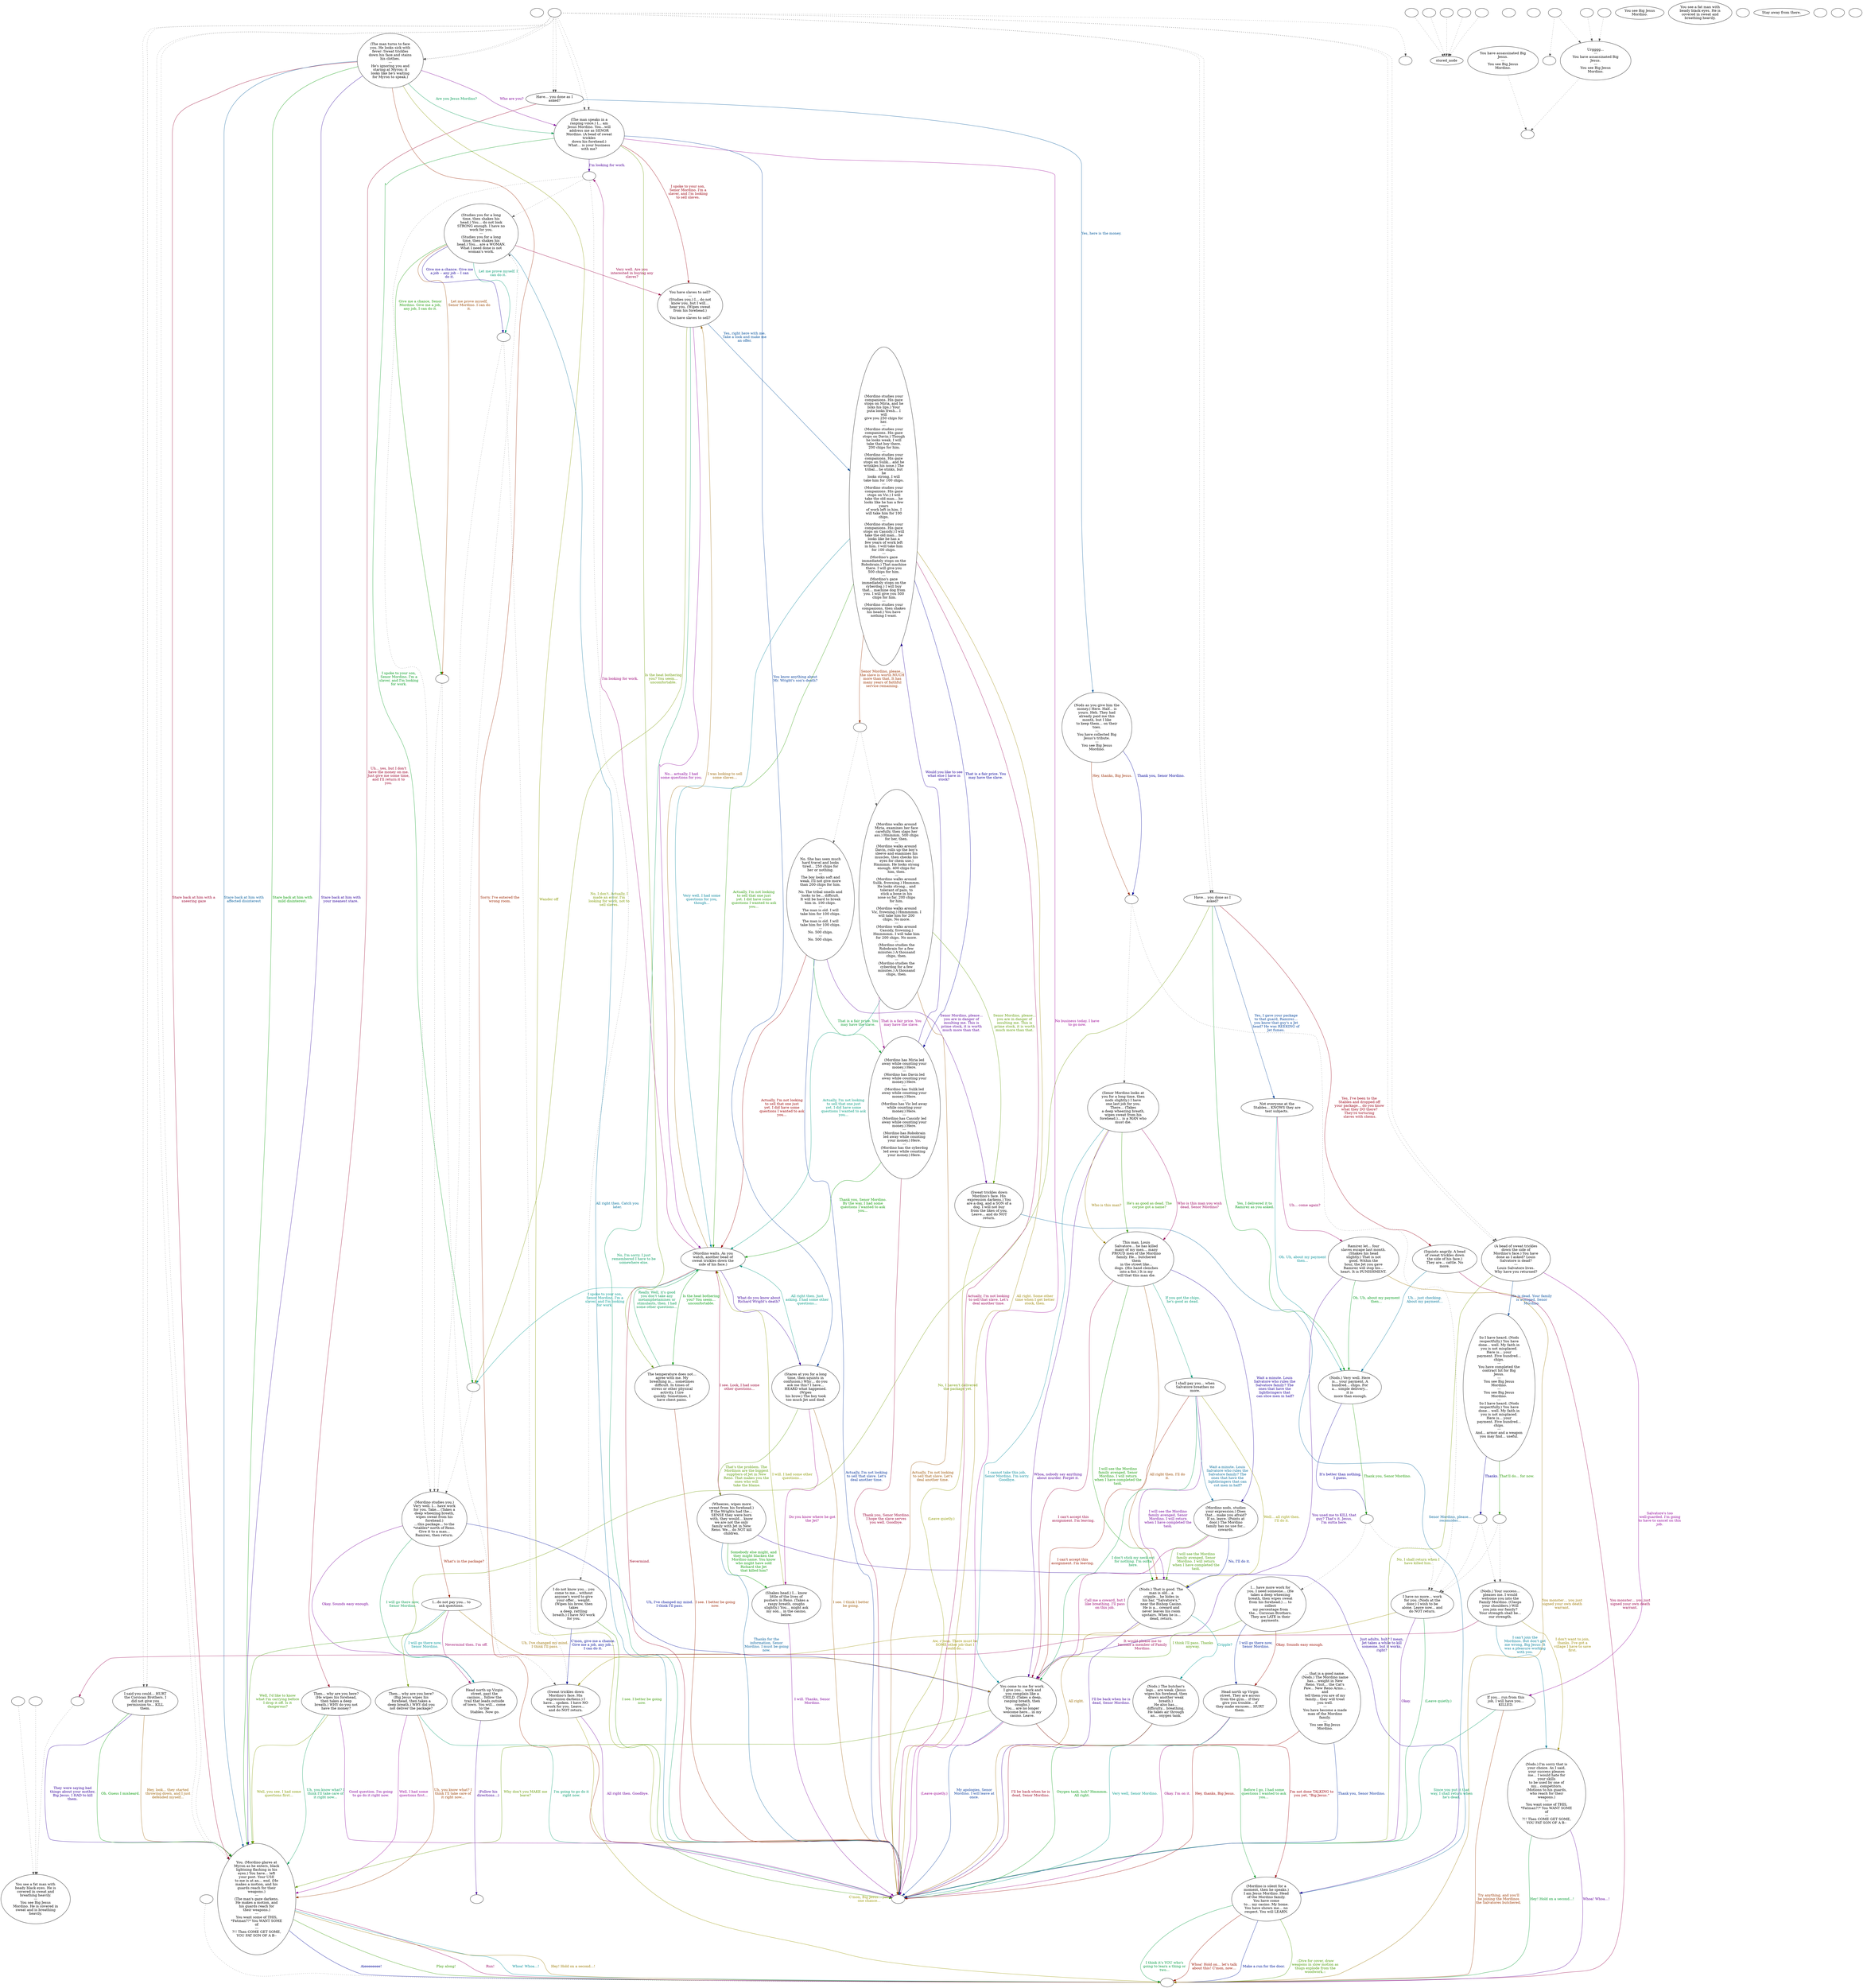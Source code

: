 digraph ncBigJes {
  "checkPartyMembersNearDoor" [style=filled       fillcolor="#FFFFFF"       color="#000000"]
  "checkPartyMembersNearDoor" [label=""]
  "ChooseFromList" [style=filled       fillcolor="#FFFFFF"       color="#000000"]
  "ChooseFromList" [label="You see a fat man with\nbeady black eyes. He is\ncovered in sweat and\nbreathing heavily.\n---\nYou see Big Jesus\nMordino. He is covered in\nsweat and is breathing\nheavily."]
  "CLICK_PREV" [style=filled       fillcolor="#FFFFFF"       color="#000000"]
  "CLICK_PREV" -> "ChooseFromList" [style=dotted color="#555555"]
  "CLICK_PREV" [label=""]
  "CLICK_0" [style=filled       fillcolor="#FFFFFF"       color="#000000"]
  "CLICK_0" -> "stored_node" [style=dotted color="#555555"]
  "CLICK_0" [label=""]
  "CLICK_1" [style=filled       fillcolor="#FFFFFF"       color="#000000"]
  "CLICK_1" -> "stored_node" [style=dotted color="#555555"]
  "CLICK_1" [label=""]
  "CLICK_2" [style=filled       fillcolor="#FFFFFF"       color="#000000"]
  "CLICK_2" -> "stored_node" [style=dotted color="#555555"]
  "CLICK_2" [label=""]
  "CLICK_3" [style=filled       fillcolor="#FFFFFF"       color="#000000"]
  "CLICK_3" -> "stored_node" [style=dotted color="#555555"]
  "CLICK_3" [label=""]
  "CLICK_4" [style=filled       fillcolor="#FFFFFF"       color="#000000"]
  "CLICK_4" -> "stored_node" [style=dotted color="#555555"]
  "CLICK_4" [label=""]
  "CLICK_MORE" [style=filled       fillcolor="#FFFFFF"       color="#000000"]
  "CLICK_MORE" -> "ChooseFromList" [style=dotted color="#555555"]
  "CLICK_MORE" [label=""]
  "start" [style=filled       fillcolor="#FFFFFF"       color="#000000"]
  "start" [label=""]
  "critter_p_proc" [style=filled       fillcolor="#FFFFFF"       color="#000000"]
  "critter_p_proc" [label=""]
  "pickup_p_proc" [style=filled       fillcolor="#FFFFFF"       color="#000000"]
  "pickup_p_proc" -> "Node998" [style=dotted color="#555555"]
  "pickup_p_proc" [label=""]
  "talk_p_proc" [style=filled       fillcolor="#FFFFFF"       color="#000000"]
  "talk_p_proc" -> "Node006" [style=dotted color="#555555"]
  "talk_p_proc" -> "Node006" [style=dotted color="#555555"]
  "talk_p_proc" -> "Node003" [style=dotted color="#555555"]
  "talk_p_proc" -> "Node021" [style=dotted color="#555555"]
  "talk_p_proc" -> "Node021" [style=dotted color="#555555"]
  "talk_p_proc" -> "Node028" [style=dotted color="#555555"]
  "talk_p_proc" -> "Node028" [style=dotted color="#555555"]
  "talk_p_proc" -> "Node029" [style=dotted color="#555555"]
  "talk_p_proc" -> "Node029" [style=dotted color="#555555"]
  "talk_p_proc" -> "Node039" [style=dotted color="#555555"]
  "talk_p_proc" -> "Node039" [style=dotted color="#555555"]
  "talk_p_proc" -> "Node007" [style=dotted color="#555555"]
  "talk_p_proc" -> "Node007" [style=dotted color="#555555"]
  "talk_p_proc" -> "Node005" [style=dotted color="#555555"]
  "talk_p_proc" -> "Node005" [style=dotted color="#555555"]
  "talk_p_proc" [label=""]
  "destroy_p_proc" [style=filled       fillcolor="#FFFFFF"       color="#000000"]
  "destroy_p_proc" [label=""]
  "look_at_p_proc" [style=filled       fillcolor="#FFFFFF"       color="#000000"]
  "look_at_p_proc" [label="You see Big Jesus\nMordino."]
  "description_p_proc" [style=filled       fillcolor="#FFFFFF"       color="#000000"]
  "description_p_proc" [label="You see a fat man with\nbeady black eyes. He is\ncovered in sweat and\nbreathing heavily."]
  "use_skill_on_p_proc" [style=filled       fillcolor="#FFFFFF"       color="#000000"]
  "use_skill_on_p_proc" [label=""]
  "damage_p_proc" [style=filled       fillcolor="#FFFFFF"       color="#000000"]
  "damage_p_proc" [label="Stay away from there."]
  "map_enter_p_proc" [style=filled       fillcolor="#FFFFFF"       color="#000000"]
  "map_enter_p_proc" [label=""]
  "map_exit_p_proc" [style=filled       fillcolor="#FFFFFF"       color="#000000"]
  "map_exit_p_proc" -> "destroy_p_proc" [style=dotted color="#555555"]
  "map_exit_p_proc" [label="You have assassinated Big\nJesus.\n---\nYou see Big Jesus\nMordino."]
  "timed_event_p_proc" [style=filled       fillcolor="#FFFFFF"       color="#000000"]
  "timed_event_p_proc" -> "Node004" [style=dotted color="#555555"]
  "timed_event_p_proc" -> "Node002" [style=dotted color="#555555"]
  "timed_event_p_proc" [label=""]
  "map_update_p_proc" [style=filled       fillcolor="#FFFFFF"       color="#000000"]
  "map_update_p_proc" [label=""]
  "Node998" [style=filled       fillcolor="#FFFFFF"       color="#000000"]
  "Node998" [label=""]
  "Node999" [style=filled       fillcolor="#FFFFFF"       color="#000000"]
  "Node999" [label=""]
  "Node001" [style=filled       fillcolor="#FFFFFF"       color="#000000"]
  "Node001" [label=""]
  "Node002" [style=filled       fillcolor="#FFFFFF"       color="#000000"]
  "Node002" [label=""]
  "Node003" [style=filled       fillcolor="#FFFFFF"       color="#000000"]
  "Node003" [label=""]
  "Node004" [style=filled       fillcolor="#FFFFFF"       color="#000000"]
  "Node004" -> "destroy_p_proc" [style=dotted color="#555555"]
  "Node004" [label="Urgggg...\n---\nYou have assassinated Big\nJesus.\n---\nYou see Big Jesus\nMordino."]
  "Node005" [style=filled       fillcolor="#FFFFFF"       color="#000000"]
  "Node005" [label="(The man turns to face\nyou. He looks sick with\nfever: Sweat trickles\ndown his face and stains\nhis clothes.\n---\nHe's ignoring you and\nstaring at Myron; it\nlooks like he's waiting\nfor Myron to speak.)"]
  "Node005" -> "Node006" [label="Stare back at him with\nyour meanest stare." color="#2B0099" fontcolor="#2B0099"]
  "Node005" -> "Node006" [label="Stare back at him with\nmild disinterest." color="#019900" fontcolor="#019900"]
  "Node005" -> "Node006" [label="Stare back at him with a\nsneering gaze" color="#99002E" fontcolor="#99002E"]
  "Node005" -> "Node006" [label="Stare back at him with\naffected disinterest" color="#005A99" fontcolor="#005A99"]
  "Node005" -> "Node999" [label="Wander off" color="#879900" fontcolor="#879900"]
  "Node005" -> "Node007" [label="Who are you?" color="#7E0099" fontcolor="#7E0099"]
  "Node005" -> "Node007" [label="Are you Jesus Mordino?" color="#009952" fontcolor="#009952"]
  "Node005" -> "Node999" [label="Sorry. I've entered the\nwrong room." color="#992500" fontcolor="#992500"]
  "Node006" [style=filled       fillcolor="#FFFFFF"       color="#000000"]
  "Node006" [label="You. (Mordino glares at\nMyron as he enters, black\nlightning flashing in his\neyes.) You have… left\nyour post. Your USE\nto me is at an… end. (He\nmakes a motion, and his\nguards reach for their\nweapons.)\n---\n(The man's gaze darkens.\nHe makes a motion, and\nhis guards reach for\ntheir weapons.)\n---\nYou want some of THIS,\n*Fatman?!* You WANT SOME\nof\n---\n?!! Then COME GET SOME,\nYOU FAT SON OF A B--"]
  "Node006" -> "Node998" [label="Aieeeeeeee!" color="#000899" fontcolor="#000899"]
  "Node006" -> "Node998" [label="Play along!" color="#349900" fontcolor="#349900"]
  "Node006" -> "Node998" [label="Run!" color="#990061" fontcolor="#990061"]
  "Node006" -> "Node998" [label="Whoa! Whoa…!" color="#008E99" fontcolor="#008E99"]
  "Node006" -> "Node998" [label="Hey! Hold on a second...!" color="#997800" fontcolor="#997800"]
  "Node007" [style=filled       fillcolor="#FFFFFF"       color="#000000"]
  "Node007" [label="(The man speaks in a\nrasping voice.) I… am\nJesus Mordino. You…will\naddress me as SENOR\nMordino. (A bead of sweat\ntrickles\ndown his forehead.)\nWhat… is your business\nwith me?"]
  "Node007" -> "Node990" [label="I'm looking for work." color="#4B0099" fontcolor="#4B0099"]
  "Node007" -> "Node989" [label="I spoke to your son,\nSenor Mordino. I'm a\nslaver, and I'm looking\nfor work." color="#00991E" fontcolor="#00991E"]
  "Node007" -> "Node012" [label="I spoke to your son,\nSenor Mordino. I'm a\nslaver, and I'm looking\nto sell slaves." color="#99000E" fontcolor="#99000E"]
  "Node007" -> "Node046" [label="You know anything about\nMr. Wright's son's death?" color="#003B99" fontcolor="#003B99"]
  "Node007" -> "Node049" [label="Is the heat bothering\nyou? You seem…\nuncomfortable." color="#679900" fontcolor="#679900"]
  "Node007" -> "Node999" [label="No business today. I have\nto go now." color="#990094" fontcolor="#990094"]
  "Node008" [style=filled       fillcolor="#FFFFFF"       color="#000000"]
  "Node008" [label="(Studies you for a long\ntime, then shakes his\nhead.) You… do not look\nSTRONG enough. I have no\nwork for you.\n---\n(Studies you for a long\ntime, then shakes his\nhead.) You… are a WOMAN.\nWhat I need done is not\nwoman's work."]
  "Node008" -> "Node988" [label="Let me prove myself. I\ncan do it." color="#009971" fontcolor="#009971"]
  "Node008" -> "Node987" [label="Let me prove myself,\nSenor Mordino. I can do\nit." color="#994500" fontcolor="#994500"]
  "Node008" -> "Node988" [label="Give me a chance. Give me\na job -- any job -- I can\ndo it." color="#180099" fontcolor="#180099"]
  "Node008" -> "Node987" [label="Give me a chance, Senor\nMordino. Give me a job,\nany job, I can do it." color="#159900" fontcolor="#159900"]
  "Node008" -> "Node012" [label="Very well. Are you\ninterested in buying any\nslaves?" color="#990041" fontcolor="#990041"]
  "Node008" -> "Node999" [label="All right then. Catch you\nlater." color="#006E99" fontcolor="#006E99"]
  "Node009" [style=filled       fillcolor="#FFFFFF"       color="#000000"]
  "Node009" [label="(Sweat trickles down\nMordino's face. His\nexpression darkens.) I\nhave… spoken. I have NO\nwork for you. Leave...\nand do NOT return."]
  "Node009" -> "Node998" [label="C'mon, Big Jesus… just\none chance…" color="#999700" fontcolor="#999700"]
  "Node009" -> "Node999" [label="All right then. Goodbye." color="#6B0099" fontcolor="#6B0099"]
  "Node010" [style=filled       fillcolor="#FFFFFF"       color="#000000"]
  "Node010" [label="(Mordino is silent for a\nmoment, then he speaks.)\nI am Jesus Mordino. Head\nof the Mordino family.\nYou have come\nto… my casino. My home.\nYou have shown me… no\nrespect. You will LEARN."]
  "Node010" -> "Node998" [label="I think it's YOU who's\ngoing to learn a thing or\ntwo..." color="#00993E" fontcolor="#00993E"]
  "Node010" -> "Node998" [label="Whoa! Hold on… let's talk\nabout this! C'mon, now…" color="#991100" fontcolor="#991100"]
  "Node010" -> "Node998" [label="Make a run for the door." color="#001B99" fontcolor="#001B99"]
  "Node010" -> "Node998" [label="::Dive for cover, draw\nweapons in slow motion as\nthugs explode from the\nwoodwork.::" color="#489900" fontcolor="#489900"]
  "Node011" [style=filled       fillcolor="#FFFFFF"       color="#000000"]
  "Node011" [label="(Mordino waits. As you\nwatch, another bead of\nsweat trickles down the\nside of his face.)"]
  "Node011" -> "Node990" [label="I'm looking for work." color="#990074" fontcolor="#990074"]
  "Node011" -> "Node989" [label="I spoke to your son,\nSenor Mordino. I'm a\nslaver, and I'm looking\nfor work." color="#009991" fontcolor="#009991"]
  "Node011" -> "Node012" [label="I was looking to sell\nsome slaves…" color="#996400" fontcolor="#996400"]
  "Node011" -> "Node046" [label="What do you know about\nRichard Wright's death?" color="#380099" fontcolor="#380099"]
  "Node011" -> "Node049" [label="Is the heat bothering\nyou? You seem…\nuncomfortable." color="#00990B" fontcolor="#00990B"]
  "Node011" -> "Node999" [label="Nevermind." color="#990022" fontcolor="#990022"]
  "Node012" [style=filled       fillcolor="#FFFFFF"       color="#000000"]
  "Node012" [label="You have slaves to sell?\n---\n(Studies you.) I… do not\nknow you, but I will…\nhear you. (Wipes sweat\nfrom his forehead.)\n---\nYou have slaves to sell?"]
  "Node012" -> "Node013" [label="Yes, right here with me.\nTake a look and make me\nan offer." color="#004E99" fontcolor="#004E99"]
  "Node012" -> "Node989" [label="No, I don't. Actually, I\nmade an error. I'm\nlooking for work, not to\nsell slaves." color="#7B9900" fontcolor="#7B9900"]
  "Node012" -> "Node011" [label="No... actually, I had\nsome questions for you." color="#8A0099" fontcolor="#8A0099"]
  "Node012" -> "Node999" [label="No, I'm sorry. I just\nremembered I have to be\nsomewhere else." color="#00995E" fontcolor="#00995E"]
  "Node013" [style=filled       fillcolor="#FFFFFF"       color="#000000"]
  "Node013" [label="(Mordino studies your\ncompanions. His gaze\nstops on Miria, and he\nlicks his lips.) Your\nputa looks fresh... I\nwill\ngive you 250 chips for\nher.\n---\n(Mordino studies your\ncompanions. His gaze\nstops on Davin.) Though\nhe looks weak, I will\ntake that boy there.\n 200 chips for him.\n---\n(Mordino studies your\ncompanions. His gaze\nstops on Sulik... and he\nwrinkles his nose.) The\ntribal... he stinks, but\nhe\nlooks strong. I will\ntake him for 100 chips.\n---\n(Mordino studies your\ncompanions. His gaze\nstops on Vic.) I will\ntake the old man... he\nlooks like he has a few\nyears\nof work left in him. I\nwill take him for 100\nchips.\n---\n(Mordino studies your\ncompanions. His gaze\nstops on Cassidy.) I will\ntake the old man... he\nlooks like he has a\nfew years of work left\nin him. I will take him\nfor 100 chips.\n---\n(Mordino's gaze\nimmediately stops on the\nRobobrain.) That machine\nthere. I will give you\n500 chips for him.\n---\n(Mordino's gaze\nimmediately stops on the\ncyberdog.) I will buy\nthat... machine dog from\nyou. I will give you 500\n chips for him.\n---\n(Mordino studies your\ncompanions, then shakes\nhis head.) You have\nnothing I want."]
  "Node013" -> "Node984" [label="Senor Mordino, please...\nthe slave is worth MUCH\nmore than that. It has\nmany years of faithful\nservice remaining." color="#993100" fontcolor="#993100"]
  "Node013" -> "Node016" [label="That is a fair price. You\nmay have the slave." color="#040099" fontcolor="#040099"]
  "Node013" -> "Node011" [label="Actually, I'm not looking\nto sell that one just\nyet. I did have some\nquestions I wanted to ask\nyou..." color="#289900" fontcolor="#289900"]
  "Node013" -> "Node999" [label="Actually, I'm not looking\nto sell that slave. Let's\ndeal another time." color="#990055" fontcolor="#990055"]
  "Node013" -> "Node011" [label="Very well. I had some\nquestions for you,\nthough..." color="#008299" fontcolor="#008299"]
  "Node013" -> "Node999" [label="All right. Some other\ntime when I get better\nstock, then." color="#998400" fontcolor="#998400"]
  "Node014" [style=filled       fillcolor="#FFFFFF"       color="#000000"]
  "Node014" [label="No. She has seen much\nhard travel and looks\ntired... 250 chips for\nher or nothing.\n---\nThe boy looks soft and\nweak. I'll not give more\nthan 200 chips for him.\n---\nNo. The tribal smells and\nlooks to be... difficult.\nIt will be hard to break\nhim in. 100 chips.\n---\nThe man is old. I will\ntake him for 100 chips.\n---\nThe man is old. I will\ntake him for 100 chips.\n---\nNo. 500 chips.\n---\nNo. 500 chips."]
  "Node014" -> "Node017" [label="Senor Mordino, please...\nyou are in danger of\ninsulting me. This is\nprime stock, it is worth\nmuch more than that." color="#570099" fontcolor="#570099"]
  "Node014" -> "Node016" [label="That is a fair price. You\nmay have the slave." color="#00992B" fontcolor="#00992B"]
  "Node014" -> "Node011" [label="Actually, I'm not looking\nto sell that one just\nyet. I did have some\nquestions I wanted to ask\nyou..." color="#990002" fontcolor="#990002"]
  "Node014" -> "Node999" [label="Actually, I'm not looking\nto sell that slave. Let's\ndeal another time." color="#002F99" fontcolor="#002F99"]
  "Node015" [style=filled       fillcolor="#FFFFFF"       color="#000000"]
  "Node015" [label="(Mordino walks around\nMiria, examines her face\ncarefully, then slaps her\nass.) Hmmmm. 500 chips\nfor her, then.\n---\n(Mordino walks around\nDavin, rolls up the boy's\nsleeve and examines his\nmuscles, then checks his\neyes for chem use.)\nHmmmm. He looks strong\nenough. 400 chips for\nhim, then.\n---\n(Mordino walks around\nSulik, frowning.) Hmmmm.\nHe looks strong... and\ntolerant of pain, to\nstick a bone in his\nnose so far. 200 chips\nfor him.\n---\n(Mordino walks around\nVic, frowning.) Hmmmmm. I\nwill take him for 200\nchips. No more.\n---\n(Mordino walks around\nCassidy, frowning.)\nHmmmmm. I will take him\nfor 200 chips. No more.\n---\n(Mordino studies the\nRobobrain for a few\nminutes.) A thousand\nchips, then.\n---\n(Mordino studies the\ncyberdog for a few\nminutes.) A thousand\nchips, then."]
  "Node015" -> "Node017" [label="Senor Mordino, please...\nyou are in danger of\ninsulting me. This is\nprime stock, it is worth\nmuch more than that." color="#5B9900" fontcolor="#5B9900"]
  "Node015" -> "Node016" [label="That is a fair price. You\nmay have the slave." color="#990088" fontcolor="#990088"]
  "Node015" -> "Node011" [label="Actually, I'm not looking\nto sell that one just\nyet. I did have some\nquestions I wanted to ask\nyou..." color="#00997D" fontcolor="#00997D"]
  "Node015" -> "Node999" [label="Actually, I'm not looking\nto sell that slave. Let's\ndeal another time." color="#995100" fontcolor="#995100"]
  "Node016" [style=filled       fillcolor="#FFFFFF"       color="#000000"]
  "Node016" [label="(Mordino has Miria led\naway while counting your\nmoney.) Here.\n---\n(Mordino has Davin led\naway while counting your\nmoney.) Here.\n---\n(Mordino has Sulik led\naway while counting your\nmoney.) Here.\n---\n(Mordino has Vic led away\nwhile counting your\nmoney.) Here.\n---\n(Mordino has Cassidy led\naway while counting your\nmoney.) Here.\n---\n(Mordino has Robobrain\nled away while counting\nyour money.) Here.\n---\n(Mordino has the cyberdog\nled away while counting\nyour money.) Here."]
  "Node016" -> "Node013" [label="Would you like to see\nwhat else I have in\nstock?" color="#240099" fontcolor="#240099"]
  "Node016" -> "Node011" [label="Thank you, Senor Mordino.\nBy the way, I had some\nquestions I wanted to ask\nyou..." color="#099900" fontcolor="#099900"]
  "Node016" -> "Node999" [label="Thank you, Senor Mordino.\nI hope the slave serves\nyou well. Goodbye." color="#990035" fontcolor="#990035"]
  "Node017" [style=filled       fillcolor="#FFFFFF"       color="#000000"]
  "Node017" [label="(Sweat trickles down\nMordino's face. His\nexpression darkens.) You\nare a dog, and a SON of a\ndog. I will not buy\nfrom the likes of you.\nLeave... and do NOT\nreturn."]
  "Node017" -> "Node010" [label="Senor Mordino, please...\nreconsider..." color="#006299" fontcolor="#006299"]
  "Node017" -> "Node999" [label="(Leave quietly.)" color="#8F9900" fontcolor="#8F9900"]
  "Node018" [style=filled       fillcolor="#FFFFFF"       color="#000000"]
  "Node018" [label="(Mordino studies you.)\nVery well. I… have work\nfor you. Take… (Takes a\ndeep wheezing breath,\nwipes sweat from his\nforehead.)\n…this package... to the\n*stables* north of Reno.\nGive it to a man...\nRamirez, then return."]
  "Node018" -> "Node020" [label="Okay. Sounds easy enough." color="#770099" fontcolor="#770099"]
  "Node018" -> "Node020" [label="I will go there now,\nSenor Mordino." color="#00994A" fontcolor="#00994A"]
  "Node018" -> "Node019" [label="What's in the package?" color="#991E00" fontcolor="#991E00"]
  "Node018" -> "Node033" [label="Uh, I've changed my mind.\nI think I'll pass." color="#000F99" fontcolor="#000F99"]
  "Node019" [style=filled       fillcolor="#FFFFFF"       color="#000000"]
  "Node019" [label="I…do not pay you... to\nask questions."]
  "Node019" -> "Node006" [label="Well, I'd like to know\nwhat I'm carrying before\nI drop it off. Is it\ndangerous?" color="#3C9900" fontcolor="#3C9900"]
  "Node019" -> "Node020" [label="Nevermind then. I'm off." color="#990068" fontcolor="#990068"]
  "Node019" -> "Node020" [label="I will go there now,\nSenor Mordino." color="#009599" fontcolor="#009599"]
  "Node019" -> "Node033" [label="Uh, I've changed my mind.\nI think I'll pass." color="#997000" fontcolor="#997000"]
  "Node020" [style=filled       fillcolor="#FFFFFF"       color="#000000"]
  "Node020" [label="Head north up Virgin\nstreet, past the\ncasinos... follow the\ntrail that leads outside\nof town. You will... come\nto the\n Stables. Now go."]
  "Node020" -> "Node982" [label="(Follow his\ndirections...)" color="#440099" fontcolor="#440099"]
  "Node021" [style=filled       fillcolor="#FFFFFF"       color="#000000"]
  "Node021" [label="Have… you done as I\nasked?"]
  "Node021" -> "Node023" [label="Yes, I delivered it to\nRamirez as you asked." color="#009917" fontcolor="#009917"]
  "Node021" -> "Node024" [label="Yes, I've been to the\nStables and dropped off\nyour package… do you know\nwhat they DO there?\nThey're torturing\n slaves with chems." color="#990016" fontcolor="#990016"]
  "Node021" -> "Node051" [label="Yes, I gave your package\nto that guard, Ramirez…\nyou know that guy's a Jet\nhead? He was REEKING of\nJet fumes." color="#004299" fontcolor="#004299"]
  "Node021" -> "Node022" [label="No, I haven't delivered\nthe package yet." color="#6F9900" fontcolor="#6F9900"]
  "Node022" [style=filled       fillcolor="#FFFFFF"       color="#000000"]
  "Node022" [label="Then... why are you here?\n(Big Jesus wipes his\nforehead, then takes a\ndeep breath.) WHY did you\nnot deliver the package?"]
  "Node022" -> "Node006" [label="Well, I had some\nquestions first..." color="#960099" fontcolor="#960099"]
  "Node022" -> "Node999" [label="I'm going to go do it\nright now." color="#00996A" fontcolor="#00996A"]
  "Node022" -> "Node006" [label="Uh, you know what? I\nthink I'll take care of\nit right now..." color="#993D00" fontcolor="#993D00"]
  "Node023" [style=filled       fillcolor="#FFFFFF"       color="#000000"]
  "Node023" [label="(Nods.) Very well. Here\nis... your payment. A\nhundred... chips. For\na... simple delivery...\nit is\n more than enough."]
  "Node023" -> "Node981" [label="It's better than nothing,\nI guess." color="#100099" fontcolor="#100099"]
  "Node023" -> "Node981" [label="Thank you, Senor Mordino." color="#1C9900" fontcolor="#1C9900"]
  "Node024" [style=filled       fillcolor="#FFFFFF"       color="#000000"]
  "Node024" [label="(Squints angrily. A bead\nof sweat trickles down\nthe side of his face.)\nThey are… cattle. No\nmore."]
  "Node024" -> "Node998" [label="You monster… you just\nsigned your own death\nwarrant." color="#990049" fontcolor="#990049"]
  "Node024" -> "Node023" [label="Uh... just checking.\nAbout my payment..." color="#007599" fontcolor="#007599"]
  "Node025" [style=filled       fillcolor="#FFFFFF"       color="#000000"]
  "Node025" [label="I have no more... work\nfor you. (Nods at the\ndoor.) I wish to be\nalone. Leave now... and\ndo NOT return."]
  "Node025" -> "Node009" [label="Aw, c'mon. There must be\nSOME other job that I\ncould do..." color="#999000" fontcolor="#999000"]
  "Node025" -> "Node999" [label="Okay." color="#630099" fontcolor="#630099"]
  "Node025" -> "Node999" [label="(Leave quietly.)" color="#009937" fontcolor="#009937"]
  "Node026" [style=filled       fillcolor="#FFFFFF"       color="#000000"]
  "Node026" [label="I… have more work for\nyou. I need someone… (He\ntakes a deep wheezing\nbreath, then wipes sweat\nfrom his forehead.) … to\ncollect\nmy percentage from\nthe... Corsican Brothers.\nThey are LATE in their\npayments."]
  "Node026" -> "Node027" [label="Okay. Sounds easy enough." color="#990A00" fontcolor="#990A00"]
  "Node026" -> "Node027" [label="I will go there now,\nSenor Mordino." color="#002399" fontcolor="#002399"]
  "Node026" -> "Node033" [label="I think I'll pass. Thanks\nanyway." color="#4F9900" fontcolor="#4F9900"]
  "Node027" [style=filled       fillcolor="#FFFFFF"       color="#000000"]
  "Node027" [label="Head north up Virgin\nstreet. They are across\nfrom the gym... if they\ngive you trouble... if\nthey make excuses... HURT\nthem."]
  "Node027" -> "Node999" [label="Okay. I'm on it." color="#99007C" fontcolor="#99007C"]
  "Node027" -> "Node999" [label="Very well, Senor Mordino." color="#009989" fontcolor="#009989"]
  "Node028" [style=filled       fillcolor="#FFFFFF"       color="#000000"]
  "Node028" [label="I said you could... HURT\nthe Corsican Brothers. I\ndid not give you\npermission to... KILL\nthem."]
  "Node028" -> "Node006" [label="Hey, look... they started\nthrowing down, and I just\ndefended myself..." color="#995D00" fontcolor="#995D00"]
  "Node028" -> "Node006" [label="They were saying bad\nthings about your mother,\nBig Jesus. I HAD to kill\nthem." color="#300099" fontcolor="#300099"]
  "Node028" -> "Node006" [label="Oh. Guess I misheard." color="#009903" fontcolor="#009903"]
  "Node029" [style=filled       fillcolor="#FFFFFF"       color="#000000"]
  "Node029" [label="Have… you done as I\nasked?"]
  "Node029" -> "Node030" [label="Uh... yes, but I don't\nhave the money on me.\nJust give me some time,\nand I'll return it to\nyou." color="#990029" fontcolor="#990029"]
  "Node029" -> "Node031" [label="Yes, here is the money." color="#005699" fontcolor="#005699"]
  "Node030" [style=filled       fillcolor="#FFFFFF"       color="#000000"]
  "Node030" [label="Then... why are you here?\n(He wipes his forehead,\nthen takes a deep\nbreath.) WHY do you not\nhave the money?"]
  "Node030" -> "Node006" [label="Well, you see, I had some\nquestions first..." color="#829900" fontcolor="#829900"]
  "Node030" -> "Node999" [label="Good question. I'm going\nto go do it right now." color="#830099" fontcolor="#830099"]
  "Node030" -> "Node006" [label="Uh, you know what? I\nthink I'll take care of\nit right now..." color="#009956" fontcolor="#009956"]
  "Node031" [style=filled       fillcolor="#FFFFFF"       color="#000000"]
  "Node031" [label="(Nods as you give him the\nmoney.) Here. Half... is\nyours. Heh. They had\nalready paid me this\nmonth, but I like\nto keep them... on their\ntoes.\n---\nYou have collected Big\nJesus's tribute.\n---\nYou see Big Jesus\nMordino."]
  "Node031" -> "Node980" [label="Hey, thanks, Big Jesus." color="#992A00" fontcolor="#992A00"]
  "Node031" -> "Node980" [label="Thank you, Senor Mordino." color="#000399" fontcolor="#000399"]
  "Node032" [style=filled       fillcolor="#FFFFFF"       color="#000000"]
  "Node032" [label="(Senor Mordino looks at\nyou for a long time, then\nnods slightly.) I have\none last job for you.\nThere… (Takes\na deep wheezing breath,\nwipes sweat from his\nforehead.)… is a MAN who\nmust die."]
  "Node032" -> "Node034" [label="He's as good as dead. The\ncorpse got a name?" color="#309900" fontcolor="#309900"]
  "Node032" -> "Node034" [label="Who is this man you wish\ndead, Senor Mordino?" color="#99005C" fontcolor="#99005C"]
  "Node032" -> "Node033" [label="I cannot take this job,\nSenor Mordino, I'm sorry.\nGoodbye." color="#008999" fontcolor="#008999"]
  "Node032" -> "Node034" [label="Who is this man?" color="#997C00" fontcolor="#997C00"]
  "Node032" -> "Node033" [label="Whoa, nobody say anything\nabout murder. Forget it." color="#500099" fontcolor="#500099"]
  "Node033" [style=filled       fillcolor="#FFFFFF"       color="#000000"]
  "Node033" [label="You come to me for work.\nI give you... work and\nyou complain like a\nCHILD. (Takes a deep,\nrasping breath, then\ncoughs.)\nYou... are no longer\nwelcome here... in my\ncasino. Leave."]
  "Node033" -> "Node010" [label="Before I go, I had some\nquestions I wanted to ask\nyou..." color="#009923" fontcolor="#009923"]
  "Node033" -> "Node010" [label="I'm not done TALKING to\nyou yet, \"Big Jesus.\"" color="#99000A" fontcolor="#99000A"]
  "Node033" -> "Node999" [label="My apologies, Senor\nMordino. I will leave at\nonce." color="#003699" fontcolor="#003699"]
  "Node033" -> "Node006" [label="Why don't you MAKE me\nleave?" color="#639900" fontcolor="#639900"]
  "Node033" -> "Node999" [label="(Leave quietly.)" color="#990090" fontcolor="#990090"]
  "Node034" [style=filled       fillcolor="#FFFFFF"       color="#000000"]
  "Node034" [label="This man, Louis\nSalvatore… he has killed\nmany of my men… many\nPROUD men of the Mordino\nfamily. He... butchered\nthem\nin the street like...\ndogs. (His hand clenches\ninto a fist.) It is my\nwill that this man die."]
  "Node034" -> "Node035" [label="If you got the chips,\nhe's good as dead." color="#009976" fontcolor="#009976"]
  "Node034" -> "Node037" [label="All right then. I'll do\nit." color="#994900" fontcolor="#994900"]
  "Node034" -> "Node036" [label="Wait a minute. Louis\nSalvatore who rules the\nSalvatore family? The\nones that have the\nlightbringers that\n can slice men in half?" color="#1D0099" fontcolor="#1D0099"]
  "Node034" -> "Node037" [label="I will see the Mordino\nfamily avenged, Senor\nMordino. I will return\nwhen I have completed the\ntask." color="#109900" fontcolor="#109900"]
  "Node034" -> "Node033" [label="I can't accept this\nassignment. I'm leaving." color="#99003D" fontcolor="#99003D"]
  "Node035" [style=filled       fillcolor="#FFFFFF"       color="#000000"]
  "Node035" [label="I shall pay you... when\nSalvatore breathes no\nmore."]
  "Node035" -> "Node036" [label="Wait a minute. Louis\nSalvatore who rules the\nSalvatore family? The\nones that have the\nlightbringers that can\n cut men in half?" color="#006999" fontcolor="#006999"]
  "Node035" -> "Node037" [label="Well... all right then.\nI'll do it." color="#969900" fontcolor="#969900"]
  "Node035" -> "Node037" [label="I will see the Mordino\nfamily avenged, Senor\nMordino. I will return\nwhen I have completed the\ntask." color="#6F0099" fontcolor="#6F0099"]
  "Node035" -> "Node033" [label="I don't stick my neck out\nfor nothing. I'm outta\nhere." color="#009943" fontcolor="#009943"]
  "Node035" -> "Node033" [label="I can't accept this\nassignment. I'm leaving." color="#991600" fontcolor="#991600"]
  "Node036" [style=filled       fillcolor="#FFFFFF"       color="#000000"]
  "Node036" [label="(Mordino nods, studies\nyour expression.) Does\nthat... make you afraid?\nIf so, leave. (Points at\ndoor.) The Mordino\nfamily has no use for...\ncowards."]
  "Node036" -> "Node037" [label="No, I'll do it." color="#001799" fontcolor="#001799"]
  "Node036" -> "Node037" [label="I will see the Mordino\nfamily avenged, Senor\nMordino. I will return\nwhen I have completed the\ntask." color="#439900" fontcolor="#439900"]
  "Node036" -> "Node033" [label="Call me a coward, but I\nlike breathing. I'll pass\non this job." color="#990070" fontcolor="#990070"]
  "Node037" [style=filled       fillcolor="#FFFFFF"       color="#000000"]
  "Node037" [label="(Nods.) That is good. The\nman is old... a\ncripple... he hides in\nhis bar, \"Salvatore's,\"\nnear the Bishop Casino.\nHe is a... coward and\nnever leaves his room\nupstairs. When he is...\ndead, return."]
  "Node037" -> "Node038" [label="Cripple?" color="#009995" fontcolor="#009995"]
  "Node037" -> "Node999" [label="All right." color="#996900" fontcolor="#996900"]
  "Node037" -> "Node999" [label="I'll be back when he is\ndead, Senor Mordino." color="#3C0099" fontcolor="#3C0099"]
  "Node038" [style=filled       fillcolor="#FFFFFF"       color="#000000"]
  "Node038" [label="(Nods.) The butcher's\nlegs... are weak. (Jesus\nwipes his forehead, then\ndraws another weak\nbreath.)\nHe also has...\ndifficulty... breathing.\nHe takes air through\nan... oxygen tank."]
  "Node038" -> "Node999" [label="Oxygen tank, huh? Hmmmm.\nAll right." color="#009910" fontcolor="#009910"]
  "Node038" -> "Node999" [label="I'll be back when he is\ndead, Senor Mordino." color="#99001D" fontcolor="#99001D"]
  "Node039" [style=filled       fillcolor="#FFFFFF"       color="#000000"]
  "Node039" [label="(A bead of sweat trickles\ndown the side of\nMordino's face.) You have\ndone as I asked? Louis\nSalvatore is dead?\n---\nLouis Salvatore lives.\nWhy have you returned?"]
  "Node039" -> "Node041" [label="He is dead. Your family\nis avenged, Senor\nMordino." color="#004A99" fontcolor="#004A99"]
  "Node039" -> "Node999" [label="No, I shall return when I\nhave killed him." color="#769900" fontcolor="#769900"]
  "Node039" -> "Node040" [label="Salvatore's too\nwell-guarded. I'm going\nto have to cancel on this\njob." color="#8F0099" fontcolor="#8F0099"]
  "Node040" [style=filled       fillcolor="#FFFFFF"       color="#000000"]
  "Node040" [label="If you... run from this\njob, I will have you...\nKILLED."]
  "Node040" -> "Node999" [label="Since you put it that\nway, I shall return when\nhe's dead." color="#009962" fontcolor="#009962"]
  "Node040" -> "Node998" [label="Try anything, and you'll\nbe joining the Mordinos\nthe Salvatores butchered." color="#993600" fontcolor="#993600"]
  "Node041" [style=filled       fillcolor="#FFFFFF"       color="#000000"]
  "Node041" [label="So I have heard. (Nods\nrespectfully.) You have\ndone... well. My faith in\nyou is not misplaced.\nHere is... your\npayment. Five hundred...\nchips.\n---\nYou have completed the\ncontract hit for Big\nJesus.\n---\nYou see Big Jesus\nMordino.\n---\nYou see Big Jesus\nMordino.\n---\nSo I have heard. (Nods\nrespectfully.) You have\ndone... well. My faith in\nyou is not misplaced.\nHere is... your\npayment. Five hundred...\nchips.\n---\nAnd... armor and a weapon\nyou may find... useful."]
  "Node041" -> "Node979" [label="Thanks." color="#090099" fontcolor="#090099"]
  "Node041" -> "Node978" [label="That'll do... for now." color="#249900" fontcolor="#249900"]
  "Node042" [style=filled       fillcolor="#FFFFFF"       color="#000000"]
  "Node042" [label="(Nods.) Your success...\npleases me. I would\nwelcome you into the\nFamily Mordino. (Clasps\nyour shoulders.) Will\nyou join our family?\nYour strength shall be...\nour strength."]
  "Node042" -> "Node044" [label="It would please me to\nbecome a member of Family\nMordino." color="#990050" fontcolor="#990050"]
  "Node042" -> "Node043" [label="I can't join the\nMordinos. But don't get\nme wrong, Big Jesus: It\nwas a pleasure working\nwith you." color="#007D99" fontcolor="#007D99"]
  "Node042" -> "Node043" [label="I don't want to join,\nthanks. I've got a\nvillage I have to save\nfirst." color="#998800" fontcolor="#998800"]
  "Node043" [style=filled       fillcolor="#FFFFFF"       color="#000000"]
  "Node043" [label="(Nods.) I'm sorry that is\nyour choice. As I said,\nyour success pleases\nme... I would hate for\nyour skills\nto be used by one of\nmy... competitors.\n(Motions to his guards,\nwho reach for their\nweapons.)\n---\nYou want some of THIS,\n*Fatman?!* You WANT SOME\nof\n---\n?!! Then COME GET SOME,\nYOU FAT SON OF A B--"]
  "Node043" -> "Node998" [label="Whoa! Whoa…!" color="#5C0099" fontcolor="#5C0099"]
  "Node043" -> "Node998" [label="Hey! Hold on a second...!" color="#00992F" fontcolor="#00992F"]
  "Node044" [style=filled       fillcolor="#FFFFFF"       color="#000000"]
  "Node044" -> "ChooseFromList" [style=dotted color="#555555"]
  "Node044" [label=""]
  "Node045" [style=filled       fillcolor="#FFFFFF"       color="#000000"]
  "Node045" [label="... that is a good name.\n(Nods.) The Mordino name\nhas... weight in New\nReno. Visit... the Cat's\nPaw... New Reno Arms...\nand\ntell them you are of my\nfamily... they will treat\nyou well.\n---\nYou have become a made\nman of the Mordino\nfamily.\n---\nYou see Big Jesus\nMordino."]
  "Node045" -> "Node999" [label="Hey, thanks, Big Jesus." color="#990300" fontcolor="#990300"]
  "Node045" -> "Node999" [label="Thank you, Senor Mordino." color="#002A99" fontcolor="#002A99"]
  "Node046" [style=filled       fillcolor="#FFFFFF"       color="#000000"]
  "Node046" [label="(Stares at you for a long\ntime, then squints in\nconfusion.) Why… do you\nask me this? I have…\nHEARD what happened.\n(Wipes\nhis brow.) The boy took\ntoo much Jet and died."]
  "Node046" -> "Node047" [label="That's the problem. The\nMordinos are the biggest\nsuppliers of Jet in New\nReno. That makes you the\nones who will\n take the blame." color="#579900" fontcolor="#579900"]
  "Node046" -> "Node048" [label="Do you know where he got\nthe Jet?" color="#990083" fontcolor="#990083"]
  "Node046" -> "Node011" [label="All right then. Just\nasking. I had some other\nquestions..." color="#009982" fontcolor="#009982"]
  "Node046" -> "Node999" [label="I see. I think I better\nbe going." color="#995500" fontcolor="#995500"]
  "Node047" [style=filled       fillcolor="#FFFFFF"       color="#000000"]
  "Node047" [label="(Wheezes, wipes more\nsweat from his forehead.)\nIf the Wrights had the…\nSENSE they were born\nwith, they would… know\nwe are not the only\nfamily with Jet in New\nReno. We… do NOT kill\nchildren."]
  "Node047" -> "Node010" [label="Just adults, huh? I mean,\nJet takes a while to kill\nsomeone, but it works,\nright?" color="#290099" fontcolor="#290099"]
  "Node047" -> "Node048" [label="Somebody else might, and\nthey might blacken the\nMordino name. You know\nwho might have sold\nRichard the Jet\n that killed him?" color="#049900" fontcolor="#049900"]
  "Node047" -> "Node011" [label="I see. Look, I had some\nother questions..." color="#990031" fontcolor="#990031"]
  "Node047" -> "Node999" [label="Thanks for the\ninformation, Senor\nMordino. I must be going\nnow." color="#005D99" fontcolor="#005D99"]
  "Node048" [style=filled       fillcolor="#FFFFFF"       color="#000000"]
  "Node048" [label="(Shakes head.) I… know\nlittle of the lives of\npushers in Reno. (Takes a\nraspy breath, coughs\nslightly.) You… might ask\nmy son... in the casino,\nbelow."]
  "Node048" -> "Node011" [label="I will. I had some other\nquestions…" color="#8A9900" fontcolor="#8A9900"]
  "Node048" -> "Node999" [label="I will. Thanks, Senor\nMordino." color="#7B0099" fontcolor="#7B0099"]
  "Node049" [style=filled       fillcolor="#FFFFFF"       color="#000000"]
  "Node049" [label="The temperature does not…\nagree with me. My\nbreathing is… sometimes\ndifficult. In times of\nstress or other physical\nactivity, I tire\nquickly. Sometimes, I\nhave chest pains."]
  "Node049" -> "Node011" [label="Really. Well, it's good\nyou don't take any\nmetamphetamines or\nstimulants, then. I had\nsome other questions..." color="#00994F" fontcolor="#00994F"]
  "Node049" -> "Node999" [label="I see. I better be going\nnow." color="#992200" fontcolor="#992200"]
  "Node050" [style=filled       fillcolor="#FFFFFF"       color="#000000"]
  "Node050" [label="I do not know you... you\ncome to me... without\nanyone's word to give\nyour offer... weight.\n(Wipes his brow, then\ntakes\na deep, rattling\nbreath.) I have NO work\nfor you."]
  "Node050" -> "Node009" [label="C'mon, give me a chance.\nGive me a job, any job...\nI can do it." color="#000B99" fontcolor="#000B99"]
  "Node050" -> "Node999" [label="I see. I better be going\nnow." color="#379900" fontcolor="#379900"]
  "Node051" [style=filled       fillcolor="#FFFFFF"       color="#000000"]
  "Node051" [label="Not everyone at the\nStables... KNOWS they are\ntest subjects."]
  "Node051" -> "Node052" [label="Uh... come again?" color="#990064" fontcolor="#990064"]
  "Node051" -> "Node023" [label="Oh. Uh, about my payment\nthen..." color="#009099" fontcolor="#009099"]
  "Node052" [style=filled       fillcolor="#FFFFFF"       color="#000000"]
  "Node052" [label="Ramirez let... four\nslaves escape last month.\n(Shakes his head\nslightly.) That is not\ngood. Within the\nhour, the Jet you gave\nRamirez will stop his...\nheart. It is PUNISHMENT."]
  "Node052" -> "Node998" [label="You monster… you just\nsigned your own death\nwarrant." color="#997500" fontcolor="#997500"]
  "Node052" -> "Node033" [label="You used me to KILL that\nguy? That's it, Jesus,\nI'm outta here." color="#480099" fontcolor="#480099"]
  "Node052" -> "Node023" [label="Oh. Uh, about my payment\nthen..." color="#00991C" fontcolor="#00991C"]
  "combat_p_proc" [style=filled       fillcolor="#FFFFFF"       color="#000000"]
  "combat_p_proc" -> "Node004" [style=dotted color="#555555"]
  "combat_p_proc" [label=""]
  "use_obj_on_p_proc" [style=filled       fillcolor="#FFFFFF"       color="#000000"]
  "use_obj_on_p_proc" -> "Node004" [style=dotted color="#555555"]
  "use_obj_on_p_proc" [label=""]
  "Node990" [style=filled       fillcolor="#FFFFFF"       color="#000000"]
  "Node990" -> "Node018" [style=dotted color="#555555"]
  "Node990" -> "Node008" [style=dotted color="#555555"]
  "Node990" -> "Node050" [style=dotted color="#555555"]
  "Node990" [label=""]
  "Node989" [style=filled       fillcolor="#FFFFFF"       color="#000000"]
  "Node989" -> "Node018" [style=dotted color="#555555"]
  "Node989" -> "Node008" [style=dotted color="#555555"]
  "Node989" [label=""]
  "Node988" [style=filled       fillcolor="#FFFFFF"       color="#000000"]
  "Node988" -> "Node018" [style=dotted color="#555555"]
  "Node988" -> "Node009" [style=dotted color="#555555"]
  "Node988" [label=""]
  "Node987" [style=filled       fillcolor="#FFFFFF"       color="#000000"]
  "Node987" -> "Node018" [style=dotted color="#555555"]
  "Node987" -> "Node009" [style=dotted color="#555555"]
  "Node987" [label=""]
  "Node984" [style=filled       fillcolor="#FFFFFF"       color="#000000"]
  "Node984" -> "Node015" [style=dotted color="#555555"]
  "Node984" -> "Node014" [style=dotted color="#555555"]
  "Node984" [label=""]
  "Node982" [style=filled       fillcolor="#FFFFFF"       color="#000000"]
  "Node982" [label=""]
  "Node981" [style=filled       fillcolor="#FFFFFF"       color="#000000"]
  "Node981" -> "Node026" [style=dotted color="#555555"]
  "Node981" -> "Node025" [style=dotted color="#555555"]
  "Node981" [label=""]
  "Node980" [style=filled       fillcolor="#FFFFFF"       color="#000000"]
  "Node980" -> "Node032" [style=dotted color="#555555"]
  "Node980" -> "Node025" [style=dotted color="#555555"]
  "Node980" [label=""]
  "Node979" [style=filled       fillcolor="#FFFFFF"       color="#000000"]
  "Node979" -> "Node042" [style=dotted color="#555555"]
  "Node979" -> "Node025" [style=dotted color="#555555"]
  "Node979" [label=""]
  "Node978" [style=filled       fillcolor="#FFFFFF"       color="#000000"]
  "Node978" -> "Node042" [style=dotted color="#555555"]
  "Node978" -> "Node025" [style=dotted color="#555555"]
  "Node978" [label=""]
}